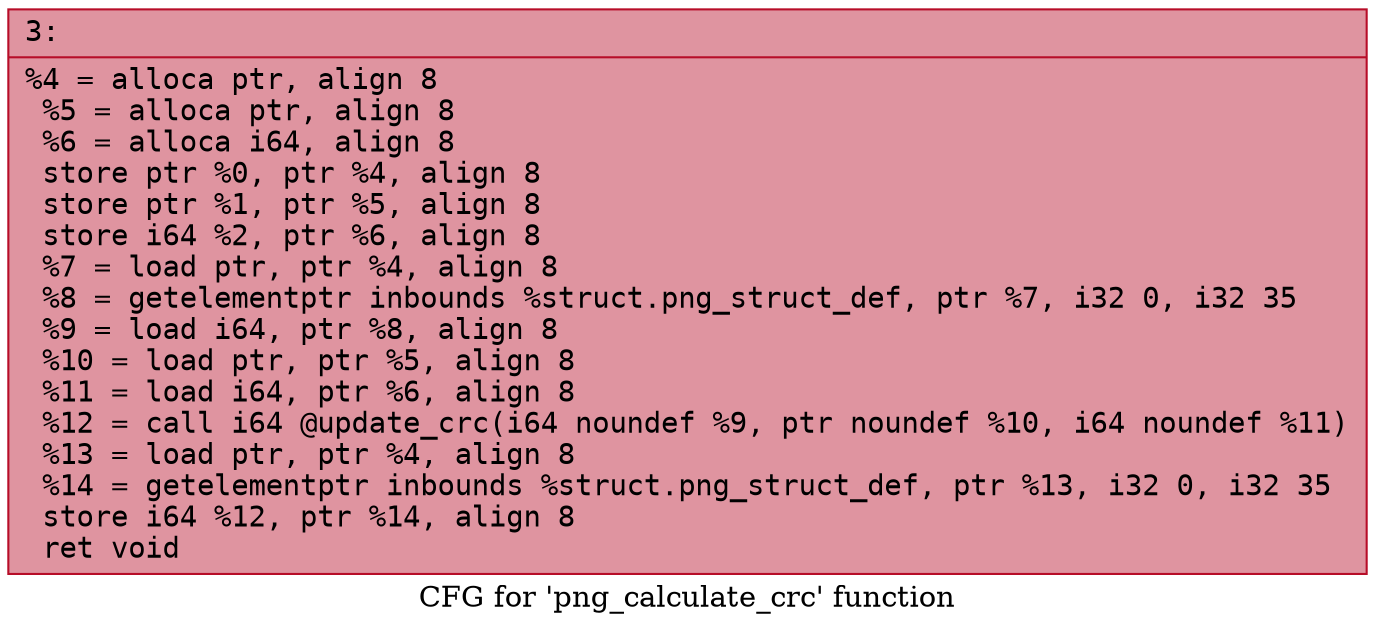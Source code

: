 digraph "CFG for 'png_calculate_crc' function" {
	label="CFG for 'png_calculate_crc' function";

	Node0x60000005e490 [shape=record,color="#b70d28ff", style=filled, fillcolor="#b70d2870" fontname="Courier",label="{3:\l|  %4 = alloca ptr, align 8\l  %5 = alloca ptr, align 8\l  %6 = alloca i64, align 8\l  store ptr %0, ptr %4, align 8\l  store ptr %1, ptr %5, align 8\l  store i64 %2, ptr %6, align 8\l  %7 = load ptr, ptr %4, align 8\l  %8 = getelementptr inbounds %struct.png_struct_def, ptr %7, i32 0, i32 35\l  %9 = load i64, ptr %8, align 8\l  %10 = load ptr, ptr %5, align 8\l  %11 = load i64, ptr %6, align 8\l  %12 = call i64 @update_crc(i64 noundef %9, ptr noundef %10, i64 noundef %11)\l  %13 = load ptr, ptr %4, align 8\l  %14 = getelementptr inbounds %struct.png_struct_def, ptr %13, i32 0, i32 35\l  store i64 %12, ptr %14, align 8\l  ret void\l}"];
}

